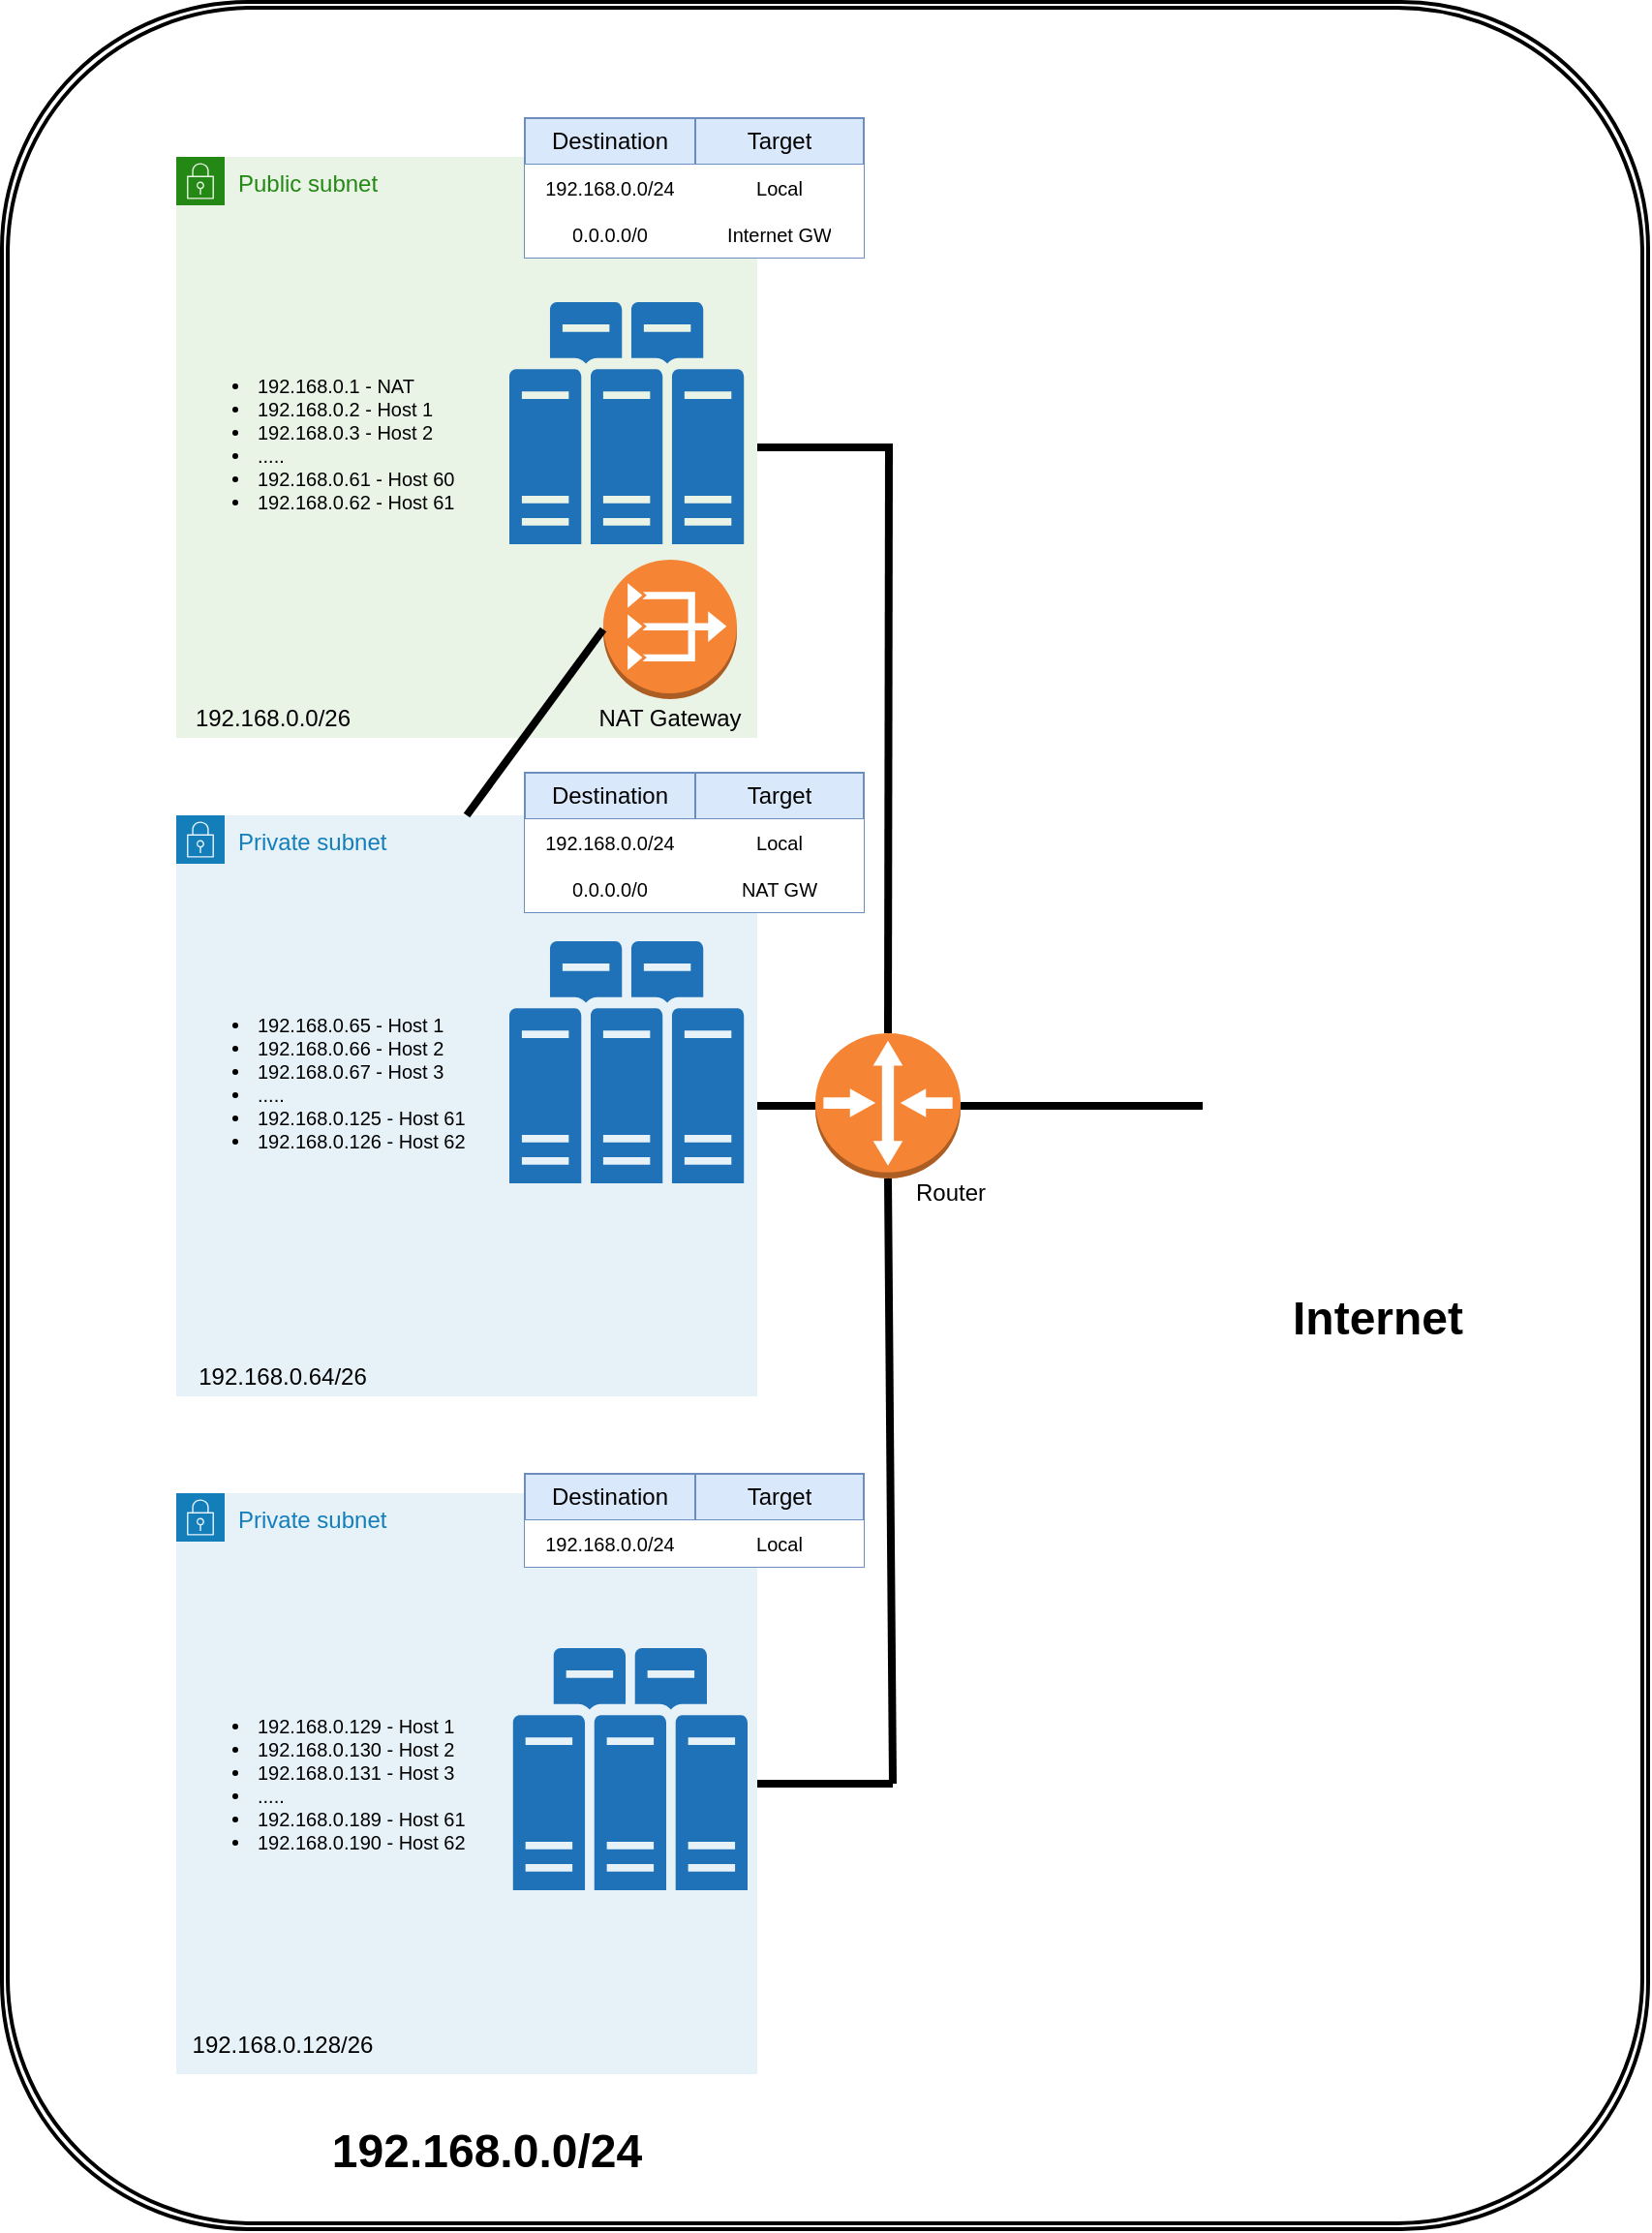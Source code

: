 <mxfile version="18.0.2" type="device"><diagram id="GowXOBnmabiEy12Y_hx_" name="Page-1"><mxGraphModel dx="1038" dy="1656" grid="1" gridSize="10" guides="1" tooltips="1" connect="1" arrows="1" fold="1" page="1" pageScale="1" pageWidth="827" pageHeight="1169" math="0" shadow="0"><root><mxCell id="0"/><mxCell id="1" parent="0"/><mxCell id="xqbSmmq31_FqXP_kKAM4-149" value="" style="shape=ext;double=1;rounded=1;whiteSpace=wrap;html=1;fontSize=12;strokeWidth=2;" vertex="1" parent="1"><mxGeometry x="30" y="-50" width="850" height="1150" as="geometry"/></mxCell><mxCell id="xqbSmmq31_FqXP_kKAM4-16" value="Private subnet" style="points=[[0,0],[0.25,0],[0.5,0],[0.75,0],[1,0],[1,0.25],[1,0.5],[1,0.75],[1,1],[0.75,1],[0.5,1],[0.25,1],[0,1],[0,0.75],[0,0.5],[0,0.25]];outlineConnect=0;gradientColor=none;html=1;whiteSpace=wrap;fontSize=12;fontStyle=0;container=1;pointerEvents=0;collapsible=0;recursiveResize=0;shape=mxgraph.aws4.group;grIcon=mxgraph.aws4.group_security_group;grStroke=0;strokeColor=#147EBA;fillColor=#E6F2F8;verticalAlign=top;align=left;spacingLeft=30;fontColor=#147EBA;dashed=0;" vertex="1" parent="1"><mxGeometry x="120" y="370" width="300" height="300" as="geometry"/></mxCell><mxCell id="xqbSmmq31_FqXP_kKAM4-31" value="" style="sketch=0;pointerEvents=1;shadow=0;dashed=0;html=1;strokeColor=none;labelPosition=center;verticalLabelPosition=bottom;verticalAlign=top;outlineConnect=0;align=center;shape=mxgraph.office.servers.physical_host_farm;fillColor=#2072B8;aspect=fixed;" vertex="1" parent="xqbSmmq31_FqXP_kKAM4-16"><mxGeometry x="172" y="65" width="121.12" height="125" as="geometry"/></mxCell><UserObject label="192.168.0.64/26" placeholders="1" name="Variable" id="xqbSmmq31_FqXP_kKAM4-121"><mxCell style="text;html=1;strokeColor=none;fillColor=none;align=center;verticalAlign=middle;whiteSpace=wrap;overflow=hidden;fontSize=12;" vertex="1" parent="xqbSmmq31_FqXP_kKAM4-16"><mxGeometry y="280" width="110" height="20" as="geometry"/></mxCell></UserObject><mxCell id="xqbSmmq31_FqXP_kKAM4-125" value="&lt;ul&gt;&lt;li&gt;192.168.0.65 - Host 1&lt;br&gt;&lt;/li&gt;&lt;li&gt;192.168.0.66 - Host 2&lt;/li&gt;&lt;li&gt;192.168.0.67 - Host 3&lt;/li&gt;&lt;li&gt;.....&amp;nbsp; &amp;nbsp;&lt;/li&gt;&lt;li&gt;192.168.0.125 - Host 61&lt;/li&gt;&lt;li&gt;192.168.0.126 - Host 62&lt;/li&gt;&lt;/ul&gt;&lt;div&gt;&lt;/div&gt;" style="text;strokeColor=none;fillColor=none;html=1;whiteSpace=wrap;verticalAlign=middle;overflow=hidden;fontSize=10;" vertex="1" parent="xqbSmmq31_FqXP_kKAM4-16"><mxGeometry y="85" width="160" height="105" as="geometry"/></mxCell><mxCell id="xqbSmmq31_FqXP_kKAM4-15" value="Public subnet" style="points=[[0,0],[0.25,0],[0.5,0],[0.75,0],[1,0],[1,0.25],[1,0.5],[1,0.75],[1,1],[0.75,1],[0.5,1],[0.25,1],[0,1],[0,0.75],[0,0.5],[0,0.25]];outlineConnect=0;gradientColor=none;html=1;whiteSpace=wrap;fontSize=12;fontStyle=0;container=1;pointerEvents=0;collapsible=0;recursiveResize=0;shape=mxgraph.aws4.group;grIcon=mxgraph.aws4.group_security_group;grStroke=0;strokeColor=#248814;fillColor=#E9F3E6;verticalAlign=top;align=left;spacingLeft=30;fontColor=#248814;dashed=0;" vertex="1" parent="1"><mxGeometry x="120" y="30" width="300" height="300" as="geometry"/></mxCell><mxCell id="xqbSmmq31_FqXP_kKAM4-10" value="" style="sketch=0;pointerEvents=1;shadow=0;dashed=0;html=1;strokeColor=none;labelPosition=center;verticalLabelPosition=bottom;verticalAlign=top;outlineConnect=0;align=center;shape=mxgraph.office.servers.physical_host_farm;fillColor=#2072B8;aspect=fixed;" vertex="1" parent="xqbSmmq31_FqXP_kKAM4-15"><mxGeometry x="172" y="75" width="121.12" height="125" as="geometry"/></mxCell><mxCell id="xqbSmmq31_FqXP_kKAM4-27" value="" style="outlineConnect=0;dashed=0;verticalLabelPosition=bottom;verticalAlign=top;align=center;html=1;shape=mxgraph.aws3.vpc_nat_gateway;fillColor=#F58534;gradientColor=none;" vertex="1" parent="xqbSmmq31_FqXP_kKAM4-15"><mxGeometry x="220.5" y="208" width="69" height="72" as="geometry"/></mxCell><UserObject label="NAT Gateway" placeholders="1" name="Variable" id="xqbSmmq31_FqXP_kKAM4-29"><mxCell style="text;html=1;strokeColor=none;fillColor=none;align=center;verticalAlign=middle;whiteSpace=wrap;overflow=hidden;" vertex="1" parent="xqbSmmq31_FqXP_kKAM4-15"><mxGeometry x="215" y="280" width="80" height="20" as="geometry"/></mxCell></UserObject><UserObject label="192.168.0.0/26" placeholders="1" name="Variable" id="xqbSmmq31_FqXP_kKAM4-120"><mxCell style="text;html=1;strokeColor=none;fillColor=none;align=center;verticalAlign=middle;whiteSpace=wrap;overflow=hidden;fontSize=12;" vertex="1" parent="xqbSmmq31_FqXP_kKAM4-15"><mxGeometry y="280" width="100" height="20" as="geometry"/></mxCell></UserObject><mxCell id="xqbSmmq31_FqXP_kKAM4-124" value="&lt;ul&gt;&lt;li&gt;192.168.0.1 - NAT&lt;/li&gt;&lt;li&gt;192.168.0.2 - Host 1&lt;br&gt;&lt;/li&gt;&lt;li&gt;192.168.0.3 - Host 2&lt;/li&gt;&lt;li&gt;.....&lt;/li&gt;&lt;li&gt;192.168.0.61 - Host 60&lt;/li&gt;&lt;li&gt;192.168.0.62 - Host 61&lt;/li&gt;&lt;/ul&gt;" style="text;strokeColor=none;fillColor=none;html=1;whiteSpace=wrap;verticalAlign=middle;overflow=hidden;fontSize=10;" vertex="1" parent="xqbSmmq31_FqXP_kKAM4-15"><mxGeometry y="95" width="150" height="105" as="geometry"/></mxCell><mxCell id="xqbSmmq31_FqXP_kKAM4-5" value="" style="endArrow=none;html=1;rounded=0;strokeWidth=4;entryX=0;entryY=0.5;entryDx=0;entryDy=0;" edge="1" parent="1" source="xqbSmmq31_FqXP_kKAM4-3" target="xqbSmmq31_FqXP_kKAM4-45"><mxGeometry width="50" height="50" relative="1" as="geometry"><mxPoint x="420" y="505" as="sourcePoint"/><mxPoint x="630" y="520" as="targetPoint"/></mxGeometry></mxCell><mxCell id="xqbSmmq31_FqXP_kKAM4-3" value="" style="outlineConnect=0;dashed=0;verticalLabelPosition=bottom;verticalAlign=top;align=center;html=1;shape=mxgraph.aws3.router;fillColor=#F58534;gradientColor=none;aspect=fixed;" vertex="1" parent="1"><mxGeometry x="450" y="482.5" width="75" height="75" as="geometry"/></mxCell><UserObject label="Router&lt;br&gt;" placeholders="1" name="Variable" id="xqbSmmq31_FqXP_kKAM4-4"><mxCell style="text;html=1;strokeColor=none;fillColor=none;align=center;verticalAlign=middle;whiteSpace=wrap;overflow=hidden;" vertex="1" parent="1"><mxGeometry x="490" y="555" width="60" height="20" as="geometry"/></mxCell></UserObject><mxCell id="xqbSmmq31_FqXP_kKAM4-22" value="Private subnet" style="points=[[0,0],[0.25,0],[0.5,0],[0.75,0],[1,0],[1,0.25],[1,0.5],[1,0.75],[1,1],[0.75,1],[0.5,1],[0.25,1],[0,1],[0,0.75],[0,0.5],[0,0.25]];outlineConnect=0;gradientColor=none;html=1;whiteSpace=wrap;fontSize=12;fontStyle=0;container=1;pointerEvents=0;collapsible=0;recursiveResize=0;shape=mxgraph.aws4.group;grIcon=mxgraph.aws4.group_security_group;grStroke=0;strokeColor=#147EBA;fillColor=#E6F2F8;verticalAlign=top;align=left;spacingLeft=30;fontColor=#147EBA;dashed=0;" vertex="1" parent="1"><mxGeometry x="120" y="720" width="300" height="300" as="geometry"/></mxCell><mxCell id="xqbSmmq31_FqXP_kKAM4-34" value="" style="sketch=0;pointerEvents=1;shadow=0;dashed=0;html=1;strokeColor=none;labelPosition=center;verticalLabelPosition=bottom;verticalAlign=top;outlineConnect=0;align=center;shape=mxgraph.office.servers.physical_host_farm;fillColor=#2072B8;aspect=fixed;" vertex="1" parent="xqbSmmq31_FqXP_kKAM4-22"><mxGeometry x="173.88" y="80" width="121.12" height="125" as="geometry"/></mxCell><UserObject label="192.168.0.128/26" placeholders="1" name="Variable" id="xqbSmmq31_FqXP_kKAM4-122"><mxCell style="text;html=1;strokeColor=none;fillColor=none;align=center;verticalAlign=middle;whiteSpace=wrap;overflow=hidden;fontSize=12;" vertex="1" parent="xqbSmmq31_FqXP_kKAM4-22"><mxGeometry y="270" width="110" height="30" as="geometry"/></mxCell></UserObject><mxCell id="xqbSmmq31_FqXP_kKAM4-147" value="&lt;ul&gt;&lt;li&gt;192.168.0.129 - Host 1&lt;br&gt;&lt;/li&gt;&lt;li&gt;192.168.0.130 - Host 2&lt;/li&gt;&lt;li&gt;192.168.0.131 - Host 3&lt;/li&gt;&lt;li&gt;.....&amp;nbsp; &amp;nbsp;&lt;/li&gt;&lt;li&gt;192.168.0.189 - Host 61&lt;/li&gt;&lt;li&gt;192.168.0.190 - Host 62&lt;/li&gt;&lt;/ul&gt;&lt;div&gt;&lt;/div&gt;" style="text;strokeColor=none;fillColor=none;html=1;whiteSpace=wrap;verticalAlign=middle;overflow=hidden;fontSize=10;" vertex="1" parent="xqbSmmq31_FqXP_kKAM4-22"><mxGeometry y="97.5" width="160" height="105" as="geometry"/></mxCell><mxCell id="xqbSmmq31_FqXP_kKAM4-23" value="192.168.0.0/24" style="text;strokeColor=none;fillColor=none;html=1;fontSize=24;fontStyle=1;verticalAlign=middle;align=center;" vertex="1" parent="1"><mxGeometry x="190" y="1040" width="180" height="40" as="geometry"/></mxCell><mxCell id="xqbSmmq31_FqXP_kKAM4-35" value="" style="endArrow=none;html=1;rounded=0;strokeWidth=4;entryX=1;entryY=0.5;entryDx=0;entryDy=0;" edge="1" parent="1" target="xqbSmmq31_FqXP_kKAM4-22"><mxGeometry width="50" height="50" relative="1" as="geometry"><mxPoint x="490" y="870" as="sourcePoint"/><mxPoint x="500" y="780" as="targetPoint"/></mxGeometry></mxCell><mxCell id="xqbSmmq31_FqXP_kKAM4-36" value="" style="endArrow=none;html=1;rounded=0;strokeWidth=4;exitX=0.5;exitY=1;exitDx=0;exitDy=0;exitPerimeter=0;" edge="1" parent="1" source="xqbSmmq31_FqXP_kKAM4-3"><mxGeometry width="50" height="50" relative="1" as="geometry"><mxPoint x="500" y="880" as="sourcePoint"/><mxPoint x="490" y="870" as="targetPoint"/></mxGeometry></mxCell><mxCell id="xqbSmmq31_FqXP_kKAM4-39" value="" style="endArrow=none;html=1;rounded=0;strokeWidth=4;exitX=0.5;exitY=0;exitDx=0;exitDy=0;entryX=0;entryY=0.5;entryDx=0;entryDy=0;entryPerimeter=0;" edge="1" parent="1" source="xqbSmmq31_FqXP_kKAM4-16" target="xqbSmmq31_FqXP_kKAM4-27"><mxGeometry width="50" height="50" relative="1" as="geometry"><mxPoint x="450" y="400" as="sourcePoint"/><mxPoint x="500" y="350" as="targetPoint"/></mxGeometry></mxCell><mxCell id="xqbSmmq31_FqXP_kKAM4-40" value="" style="endArrow=none;html=1;rounded=0;strokeWidth=4;exitX=1;exitY=0.5;exitDx=0;exitDy=0;entryX=0;entryY=0.5;entryDx=0;entryDy=0;entryPerimeter=0;" edge="1" parent="1" source="xqbSmmq31_FqXP_kKAM4-16" target="xqbSmmq31_FqXP_kKAM4-3"><mxGeometry width="50" height="50" relative="1" as="geometry"><mxPoint x="440" y="370" as="sourcePoint"/><mxPoint x="490" y="320" as="targetPoint"/></mxGeometry></mxCell><mxCell id="xqbSmmq31_FqXP_kKAM4-41" value="" style="endArrow=none;html=1;rounded=0;strokeWidth=4;entryX=1;entryY=0.5;entryDx=0;entryDy=0;" edge="1" parent="1" target="xqbSmmq31_FqXP_kKAM4-15"><mxGeometry width="50" height="50" relative="1" as="geometry"><mxPoint x="490" y="180" as="sourcePoint"/><mxPoint x="800" y="600" as="targetPoint"/></mxGeometry></mxCell><mxCell id="xqbSmmq31_FqXP_kKAM4-42" value="" style="endArrow=none;html=1;rounded=0;strokeWidth=4;exitX=0.5;exitY=0;exitDx=0;exitDy=0;exitPerimeter=0;" edge="1" parent="1" source="xqbSmmq31_FqXP_kKAM4-3"><mxGeometry width="50" height="50" relative="1" as="geometry"><mxPoint x="750" y="360" as="sourcePoint"/><mxPoint x="488" y="180" as="targetPoint"/></mxGeometry></mxCell><mxCell id="xqbSmmq31_FqXP_kKAM4-44" value="Internet&lt;br&gt;" style="text;strokeColor=none;fillColor=none;html=1;fontSize=24;fontStyle=1;verticalAlign=middle;align=center;" vertex="1" parent="1"><mxGeometry x="690" y="610" width="100" height="40" as="geometry"/></mxCell><mxCell id="xqbSmmq31_FqXP_kKAM4-45" value="" style="shape=image;html=1;verticalAlign=top;verticalLabelPosition=bottom;labelBackgroundColor=#ffffff;imageAspect=0;aspect=fixed;image=https://cdn2.iconfinder.com/data/icons/analytic-investment-and-balanced-scorecard/512/450_business_international_net_network_web_3d_print_printing-128.png" vertex="1" parent="1"><mxGeometry x="650" y="420" width="200" height="200" as="geometry"/></mxCell><mxCell id="xqbSmmq31_FqXP_kKAM4-104" value="" style="shape=table;startSize=0;container=1;collapsible=0;childLayout=tableLayout;fillColor=#dae8fc;strokeColor=#6c8ebf;strokeWidth=1;" vertex="1" parent="1"><mxGeometry x="300" y="10" width="175" height="72" as="geometry"/></mxCell><mxCell id="xqbSmmq31_FqXP_kKAM4-105" value="" style="shape=tableRow;horizontal=0;startSize=0;swimlaneHead=0;swimlaneBody=0;top=0;left=0;bottom=0;right=0;collapsible=0;dropTarget=0;fillColor=none;points=[[0,0.5],[1,0.5]];portConstraint=eastwest;" vertex="1" parent="xqbSmmq31_FqXP_kKAM4-104"><mxGeometry width="175" height="24" as="geometry"/></mxCell><mxCell id="xqbSmmq31_FqXP_kKAM4-106" value="Destination" style="shape=partialRectangle;html=1;whiteSpace=wrap;connectable=0;overflow=hidden;fillColor=none;top=0;left=0;bottom=0;right=0;pointerEvents=1;" vertex="1" parent="xqbSmmq31_FqXP_kKAM4-105"><mxGeometry width="88" height="24" as="geometry"><mxRectangle width="88" height="24" as="alternateBounds"/></mxGeometry></mxCell><mxCell id="xqbSmmq31_FqXP_kKAM4-107" value="Target" style="shape=partialRectangle;html=1;whiteSpace=wrap;connectable=0;overflow=hidden;fillColor=none;top=0;left=0;bottom=0;right=0;pointerEvents=1;" vertex="1" parent="xqbSmmq31_FqXP_kKAM4-105"><mxGeometry x="88" width="87" height="24" as="geometry"><mxRectangle width="87" height="24" as="alternateBounds"/></mxGeometry></mxCell><mxCell id="xqbSmmq31_FqXP_kKAM4-108" value="" style="shape=tableRow;horizontal=0;startSize=0;swimlaneHead=0;swimlaneBody=0;top=0;left=0;bottom=0;right=0;collapsible=0;dropTarget=0;fillColor=none;points=[[0,0.5],[1,0.5]];portConstraint=eastwest;strokeWidth=2;perimeterSpacing=1;" vertex="1" parent="xqbSmmq31_FqXP_kKAM4-104"><mxGeometry y="24" width="175" height="24" as="geometry"/></mxCell><mxCell id="xqbSmmq31_FqXP_kKAM4-109" value="192.168.0.0/24" style="shape=partialRectangle;html=1;whiteSpace=wrap;connectable=0;overflow=hidden;top=0;left=0;bottom=0;right=0;pointerEvents=1;fontSize=10;" vertex="1" parent="xqbSmmq31_FqXP_kKAM4-108"><mxGeometry width="88" height="24" as="geometry"><mxRectangle width="88" height="24" as="alternateBounds"/></mxGeometry></mxCell><mxCell id="xqbSmmq31_FqXP_kKAM4-110" value="Local" style="shape=partialRectangle;html=1;whiteSpace=wrap;connectable=0;overflow=hidden;top=0;left=0;bottom=0;right=0;pointerEvents=1;fontSize=10;" vertex="1" parent="xqbSmmq31_FqXP_kKAM4-108"><mxGeometry x="88" width="87" height="24" as="geometry"><mxRectangle width="87" height="24" as="alternateBounds"/></mxGeometry></mxCell><mxCell id="xqbSmmq31_FqXP_kKAM4-111" value="" style="shape=tableRow;horizontal=0;startSize=0;swimlaneHead=0;swimlaneBody=0;top=0;left=0;bottom=0;right=0;collapsible=0;dropTarget=0;fillColor=none;points=[[0,0.5],[1,0.5]];portConstraint=eastwest;strokeWidth=2;perimeterSpacing=1;" vertex="1" parent="xqbSmmq31_FqXP_kKAM4-104"><mxGeometry y="48" width="175" height="24" as="geometry"/></mxCell><mxCell id="xqbSmmq31_FqXP_kKAM4-112" value="0.0.0.0/0" style="shape=partialRectangle;html=1;whiteSpace=wrap;connectable=0;overflow=hidden;top=0;left=0;bottom=0;right=0;pointerEvents=1;fontSize=10;" vertex="1" parent="xqbSmmq31_FqXP_kKAM4-111"><mxGeometry width="88" height="24" as="geometry"><mxRectangle width="88" height="24" as="alternateBounds"/></mxGeometry></mxCell><mxCell id="xqbSmmq31_FqXP_kKAM4-113" value="Internet GW" style="shape=partialRectangle;html=1;whiteSpace=wrap;connectable=0;overflow=hidden;top=0;left=0;bottom=0;right=0;pointerEvents=1;fontSize=10;" vertex="1" parent="xqbSmmq31_FqXP_kKAM4-111"><mxGeometry x="88" width="87" height="24" as="geometry"><mxRectangle width="87" height="24" as="alternateBounds"/></mxGeometry></mxCell><mxCell id="xqbSmmq31_FqXP_kKAM4-127" value="" style="shape=table;startSize=0;container=1;collapsible=0;childLayout=tableLayout;fillColor=#dae8fc;strokeColor=#6c8ebf;strokeWidth=1;" vertex="1" parent="1"><mxGeometry x="300" y="348" width="175" height="72" as="geometry"/></mxCell><mxCell id="xqbSmmq31_FqXP_kKAM4-128" value="" style="shape=tableRow;horizontal=0;startSize=0;swimlaneHead=0;swimlaneBody=0;top=0;left=0;bottom=0;right=0;collapsible=0;dropTarget=0;fillColor=none;points=[[0,0.5],[1,0.5]];portConstraint=eastwest;" vertex="1" parent="xqbSmmq31_FqXP_kKAM4-127"><mxGeometry width="175" height="24" as="geometry"/></mxCell><mxCell id="xqbSmmq31_FqXP_kKAM4-129" value="Destination" style="shape=partialRectangle;html=1;whiteSpace=wrap;connectable=0;overflow=hidden;fillColor=none;top=0;left=0;bottom=0;right=0;pointerEvents=1;" vertex="1" parent="xqbSmmq31_FqXP_kKAM4-128"><mxGeometry width="88" height="24" as="geometry"><mxRectangle width="88" height="24" as="alternateBounds"/></mxGeometry></mxCell><mxCell id="xqbSmmq31_FqXP_kKAM4-130" value="Target" style="shape=partialRectangle;html=1;whiteSpace=wrap;connectable=0;overflow=hidden;fillColor=none;top=0;left=0;bottom=0;right=0;pointerEvents=1;" vertex="1" parent="xqbSmmq31_FqXP_kKAM4-128"><mxGeometry x="88" width="87" height="24" as="geometry"><mxRectangle width="87" height="24" as="alternateBounds"/></mxGeometry></mxCell><mxCell id="xqbSmmq31_FqXP_kKAM4-131" value="" style="shape=tableRow;horizontal=0;startSize=0;swimlaneHead=0;swimlaneBody=0;top=0;left=0;bottom=0;right=0;collapsible=0;dropTarget=0;fillColor=none;points=[[0,0.5],[1,0.5]];portConstraint=eastwest;strokeWidth=2;perimeterSpacing=1;" vertex="1" parent="xqbSmmq31_FqXP_kKAM4-127"><mxGeometry y="24" width="175" height="24" as="geometry"/></mxCell><mxCell id="xqbSmmq31_FqXP_kKAM4-132" value="192.168.0.0/24" style="shape=partialRectangle;html=1;whiteSpace=wrap;connectable=0;overflow=hidden;top=0;left=0;bottom=0;right=0;pointerEvents=1;fontSize=10;" vertex="1" parent="xqbSmmq31_FqXP_kKAM4-131"><mxGeometry width="88" height="24" as="geometry"><mxRectangle width="88" height="24" as="alternateBounds"/></mxGeometry></mxCell><mxCell id="xqbSmmq31_FqXP_kKAM4-133" value="Local" style="shape=partialRectangle;html=1;whiteSpace=wrap;connectable=0;overflow=hidden;top=0;left=0;bottom=0;right=0;pointerEvents=1;fontSize=10;" vertex="1" parent="xqbSmmq31_FqXP_kKAM4-131"><mxGeometry x="88" width="87" height="24" as="geometry"><mxRectangle width="87" height="24" as="alternateBounds"/></mxGeometry></mxCell><mxCell id="xqbSmmq31_FqXP_kKAM4-134" value="" style="shape=tableRow;horizontal=0;startSize=0;swimlaneHead=0;swimlaneBody=0;top=0;left=0;bottom=0;right=0;collapsible=0;dropTarget=0;fillColor=none;points=[[0,0.5],[1,0.5]];portConstraint=eastwest;strokeWidth=2;perimeterSpacing=1;" vertex="1" parent="xqbSmmq31_FqXP_kKAM4-127"><mxGeometry y="48" width="175" height="24" as="geometry"/></mxCell><mxCell id="xqbSmmq31_FqXP_kKAM4-135" value="0.0.0.0/0" style="shape=partialRectangle;html=1;whiteSpace=wrap;connectable=0;overflow=hidden;top=0;left=0;bottom=0;right=0;pointerEvents=1;fontSize=10;" vertex="1" parent="xqbSmmq31_FqXP_kKAM4-134"><mxGeometry width="88" height="24" as="geometry"><mxRectangle width="88" height="24" as="alternateBounds"/></mxGeometry></mxCell><mxCell id="xqbSmmq31_FqXP_kKAM4-136" value="NAT GW" style="shape=partialRectangle;html=1;whiteSpace=wrap;connectable=0;overflow=hidden;top=0;left=0;bottom=0;right=0;pointerEvents=1;fontSize=10;" vertex="1" parent="xqbSmmq31_FqXP_kKAM4-134"><mxGeometry x="88" width="87" height="24" as="geometry"><mxRectangle width="87" height="24" as="alternateBounds"/></mxGeometry></mxCell><mxCell id="xqbSmmq31_FqXP_kKAM4-137" value="" style="shape=table;startSize=0;container=1;collapsible=0;childLayout=tableLayout;fillColor=#dae8fc;strokeColor=#6c8ebf;strokeWidth=1;" vertex="1" parent="1"><mxGeometry x="300" y="710" width="175" height="48" as="geometry"/></mxCell><mxCell id="xqbSmmq31_FqXP_kKAM4-138" value="" style="shape=tableRow;horizontal=0;startSize=0;swimlaneHead=0;swimlaneBody=0;top=0;left=0;bottom=0;right=0;collapsible=0;dropTarget=0;fillColor=none;points=[[0,0.5],[1,0.5]];portConstraint=eastwest;" vertex="1" parent="xqbSmmq31_FqXP_kKAM4-137"><mxGeometry width="175" height="24" as="geometry"/></mxCell><mxCell id="xqbSmmq31_FqXP_kKAM4-139" value="Destination" style="shape=partialRectangle;html=1;whiteSpace=wrap;connectable=0;overflow=hidden;fillColor=none;top=0;left=0;bottom=0;right=0;pointerEvents=1;" vertex="1" parent="xqbSmmq31_FqXP_kKAM4-138"><mxGeometry width="88" height="24" as="geometry"><mxRectangle width="88" height="24" as="alternateBounds"/></mxGeometry></mxCell><mxCell id="xqbSmmq31_FqXP_kKAM4-140" value="Target" style="shape=partialRectangle;html=1;whiteSpace=wrap;connectable=0;overflow=hidden;fillColor=none;top=0;left=0;bottom=0;right=0;pointerEvents=1;" vertex="1" parent="xqbSmmq31_FqXP_kKAM4-138"><mxGeometry x="88" width="87" height="24" as="geometry"><mxRectangle width="87" height="24" as="alternateBounds"/></mxGeometry></mxCell><mxCell id="xqbSmmq31_FqXP_kKAM4-141" value="" style="shape=tableRow;horizontal=0;startSize=0;swimlaneHead=0;swimlaneBody=0;top=0;left=0;bottom=0;right=0;collapsible=0;dropTarget=0;fillColor=none;points=[[0,0.5],[1,0.5]];portConstraint=eastwest;strokeWidth=2;perimeterSpacing=1;" vertex="1" parent="xqbSmmq31_FqXP_kKAM4-137"><mxGeometry y="24" width="175" height="24" as="geometry"/></mxCell><mxCell id="xqbSmmq31_FqXP_kKAM4-142" value="192.168.0.0/24" style="shape=partialRectangle;html=1;whiteSpace=wrap;connectable=0;overflow=hidden;top=0;left=0;bottom=0;right=0;pointerEvents=1;fontSize=10;" vertex="1" parent="xqbSmmq31_FqXP_kKAM4-141"><mxGeometry width="88" height="24" as="geometry"><mxRectangle width="88" height="24" as="alternateBounds"/></mxGeometry></mxCell><mxCell id="xqbSmmq31_FqXP_kKAM4-143" value="Local" style="shape=partialRectangle;html=1;whiteSpace=wrap;connectable=0;overflow=hidden;top=0;left=0;bottom=0;right=0;pointerEvents=1;fontSize=10;" vertex="1" parent="xqbSmmq31_FqXP_kKAM4-141"><mxGeometry x="88" width="87" height="24" as="geometry"><mxRectangle width="87" height="24" as="alternateBounds"/></mxGeometry></mxCell></root></mxGraphModel></diagram></mxfile>